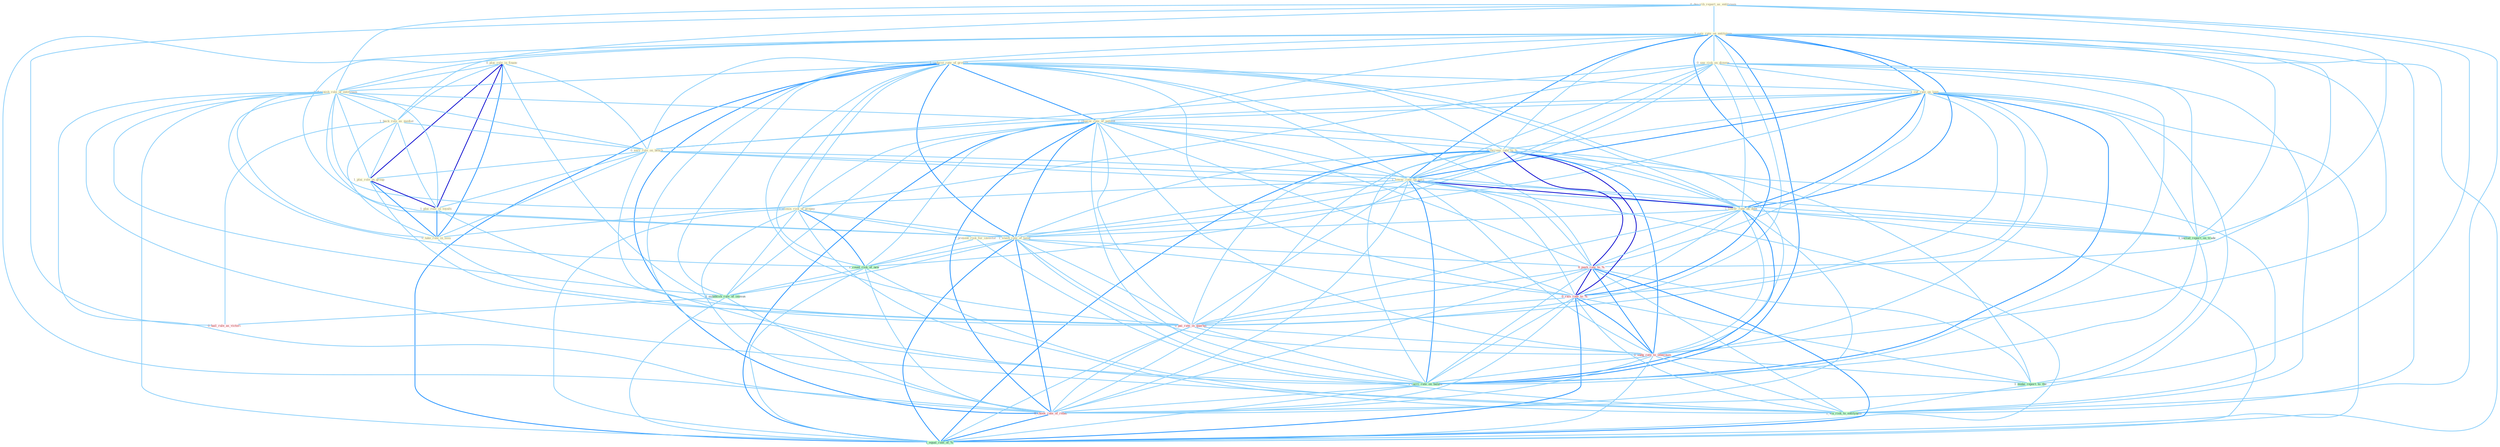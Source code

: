 Graph G{ 
    node
    [shape=polygon,style=filled,width=.5,height=.06,color="#BDFCC9",fixedsize=true,fontsize=4,
    fontcolor="#2f4f4f"];
    {node
    [color="#ffffe0", fontcolor="#8b7d6b"] "0_describ_report_as_entitynam " "1_rais_rate_on_entitynam " "0_plai_role_in_financ " "1_underst_rate_of_growth " "0_see_risk_on_dimens " "1_diminish_role_of_entitynam " "1_back_role_as_mediat " "1_cut_rate_on_loan " "0_serv_role_on_bench " "1_improv_rate_of_patient " "0_increas_rate_to_% " "1_lower_rate_on_issu " "1_elimin_risk_of_prepay " "1_present_risk_for_investor " "1_plai_role_in_group " "1_plai_role_in_loyalti " "1_lower_rate_on_debt " "1_slash_rate_of_taxat " "0_take_role_in_issu "}
{node [color="#fff0f5", fontcolor="#b22222"] "0_push_rate_to_% " "0_rais_rate_to_% " "0_pai_rate_in_quarter " "0_nudg_rate_to_othernum " "0_choos_rate_of_rebat " "0_hail_rule_as_victori "}
edge [color="#B0E2FF"];

	"0_describ_report_as_entitynam " -- "1_rais_rate_on_entitynam " [w="1", color="#87cefa" ];
	"0_describ_report_as_entitynam " -- "1_diminish_role_of_entitynam " [w="1", color="#87cefa" ];
	"0_describ_report_as_entitynam " -- "1_back_role_as_mediat " [w="1", color="#87cefa" ];
	"0_describ_report_as_entitynam " -- "1_includ_report_on_trade " [w="1", color="#87cefa" ];
	"0_describ_report_as_entitynam " -- "1_make_report_to_the " [w="1", color="#87cefa" ];
	"0_describ_report_as_entitynam " -- "1_wa_risk_to_entitynam " [w="1", color="#87cefa" ];
	"0_describ_report_as_entitynam " -- "0_hail_rule_as_victori " [w="1", color="#87cefa" ];
	"1_rais_rate_on_entitynam " -- "1_underst_rate_of_growth " [w="1", color="#87cefa" ];
	"1_rais_rate_on_entitynam " -- "0_see_risk_on_dimens " [w="1", color="#87cefa" ];
	"1_rais_rate_on_entitynam " -- "1_diminish_role_of_entitynam " [w="1", color="#87cefa" ];
	"1_rais_rate_on_entitynam " -- "1_cut_rate_on_loan " [w="2", color="#1e90ff" , len=0.8];
	"1_rais_rate_on_entitynam " -- "0_serv_role_on_bench " [w="1", color="#87cefa" ];
	"1_rais_rate_on_entitynam " -- "1_improv_rate_of_patient " [w="1", color="#87cefa" ];
	"1_rais_rate_on_entitynam " -- "0_increas_rate_to_% " [w="1", color="#87cefa" ];
	"1_rais_rate_on_entitynam " -- "1_lower_rate_on_issu " [w="2", color="#1e90ff" , len=0.8];
	"1_rais_rate_on_entitynam " -- "1_lower_rate_on_debt " [w="2", color="#1e90ff" , len=0.8];
	"1_rais_rate_on_entitynam " -- "1_slash_rate_of_taxat " [w="1", color="#87cefa" ];
	"1_rais_rate_on_entitynam " -- "0_push_rate_to_% " [w="1", color="#87cefa" ];
	"1_rais_rate_on_entitynam " -- "0_rais_rate_to_% " [w="2", color="#1e90ff" , len=0.8];
	"1_rais_rate_on_entitynam " -- "0_pai_rate_in_quarter " [w="1", color="#87cefa" ];
	"1_rais_rate_on_entitynam " -- "0_nudg_rate_to_othernum " [w="1", color="#87cefa" ];
	"1_rais_rate_on_entitynam " -- "1_includ_report_on_trade " [w="1", color="#87cefa" ];
	"1_rais_rate_on_entitynam " -- "1_carri_rate_on_balanc " [w="2", color="#1e90ff" , len=0.8];
	"1_rais_rate_on_entitynam " -- "0_choos_rate_of_rebat " [w="1", color="#87cefa" ];
	"1_rais_rate_on_entitynam " -- "1_wa_risk_to_entitynam " [w="1", color="#87cefa" ];
	"1_rais_rate_on_entitynam " -- "1_equal_rate_of_% " [w="1", color="#87cefa" ];
	"0_plai_role_in_financ " -- "1_diminish_role_of_entitynam " [w="1", color="#87cefa" ];
	"0_plai_role_in_financ " -- "1_back_role_as_mediat " [w="1", color="#87cefa" ];
	"0_plai_role_in_financ " -- "0_serv_role_on_bench " [w="1", color="#87cefa" ];
	"0_plai_role_in_financ " -- "1_plai_role_in_group " [w="3", color="#0000cd" , len=0.6];
	"0_plai_role_in_financ " -- "1_plai_role_in_loyalti " [w="3", color="#0000cd" , len=0.6];
	"0_plai_role_in_financ " -- "0_take_role_in_issu " [w="2", color="#1e90ff" , len=0.8];
	"0_plai_role_in_financ " -- "0_pai_rate_in_quarter " [w="1", color="#87cefa" ];
	"1_underst_rate_of_growth " -- "1_diminish_role_of_entitynam " [w="1", color="#87cefa" ];
	"1_underst_rate_of_growth " -- "1_cut_rate_on_loan " [w="1", color="#87cefa" ];
	"1_underst_rate_of_growth " -- "1_improv_rate_of_patient " [w="2", color="#1e90ff" , len=0.8];
	"1_underst_rate_of_growth " -- "0_increas_rate_to_% " [w="1", color="#87cefa" ];
	"1_underst_rate_of_growth " -- "1_lower_rate_on_issu " [w="1", color="#87cefa" ];
	"1_underst_rate_of_growth " -- "1_elimin_risk_of_prepay " [w="1", color="#87cefa" ];
	"1_underst_rate_of_growth " -- "1_lower_rate_on_debt " [w="1", color="#87cefa" ];
	"1_underst_rate_of_growth " -- "1_slash_rate_of_taxat " [w="2", color="#1e90ff" , len=0.8];
	"1_underst_rate_of_growth " -- "1_count_risk_of_new " [w="1", color="#87cefa" ];
	"1_underst_rate_of_growth " -- "0_push_rate_to_% " [w="1", color="#87cefa" ];
	"1_underst_rate_of_growth " -- "0_rais_rate_to_% " [w="1", color="#87cefa" ];
	"1_underst_rate_of_growth " -- "1_establish_rule_of_immun " [w="1", color="#87cefa" ];
	"1_underst_rate_of_growth " -- "0_pai_rate_in_quarter " [w="1", color="#87cefa" ];
	"1_underst_rate_of_growth " -- "0_nudg_rate_to_othernum " [w="1", color="#87cefa" ];
	"1_underst_rate_of_growth " -- "1_carri_rate_on_balanc " [w="1", color="#87cefa" ];
	"1_underst_rate_of_growth " -- "0_choos_rate_of_rebat " [w="2", color="#1e90ff" , len=0.8];
	"1_underst_rate_of_growth " -- "1_equal_rate_of_% " [w="2", color="#1e90ff" , len=0.8];
	"0_see_risk_on_dimens " -- "1_cut_rate_on_loan " [w="1", color="#87cefa" ];
	"0_see_risk_on_dimens " -- "0_serv_role_on_bench " [w="1", color="#87cefa" ];
	"0_see_risk_on_dimens " -- "1_lower_rate_on_issu " [w="1", color="#87cefa" ];
	"0_see_risk_on_dimens " -- "1_elimin_risk_of_prepay " [w="1", color="#87cefa" ];
	"0_see_risk_on_dimens " -- "1_present_risk_for_investor " [w="1", color="#87cefa" ];
	"0_see_risk_on_dimens " -- "1_lower_rate_on_debt " [w="1", color="#87cefa" ];
	"0_see_risk_on_dimens " -- "1_count_risk_of_new " [w="1", color="#87cefa" ];
	"0_see_risk_on_dimens " -- "1_includ_report_on_trade " [w="1", color="#87cefa" ];
	"0_see_risk_on_dimens " -- "1_carri_rate_on_balanc " [w="1", color="#87cefa" ];
	"0_see_risk_on_dimens " -- "1_wa_risk_to_entitynam " [w="1", color="#87cefa" ];
	"1_diminish_role_of_entitynam " -- "1_back_role_as_mediat " [w="1", color="#87cefa" ];
	"1_diminish_role_of_entitynam " -- "0_serv_role_on_bench " [w="1", color="#87cefa" ];
	"1_diminish_role_of_entitynam " -- "1_improv_rate_of_patient " [w="1", color="#87cefa" ];
	"1_diminish_role_of_entitynam " -- "1_elimin_risk_of_prepay " [w="1", color="#87cefa" ];
	"1_diminish_role_of_entitynam " -- "1_plai_role_in_group " [w="1", color="#87cefa" ];
	"1_diminish_role_of_entitynam " -- "1_plai_role_in_loyalti " [w="1", color="#87cefa" ];
	"1_diminish_role_of_entitynam " -- "1_slash_rate_of_taxat " [w="1", color="#87cefa" ];
	"1_diminish_role_of_entitynam " -- "0_take_role_in_issu " [w="1", color="#87cefa" ];
	"1_diminish_role_of_entitynam " -- "1_count_risk_of_new " [w="1", color="#87cefa" ];
	"1_diminish_role_of_entitynam " -- "1_establish_rule_of_immun " [w="1", color="#87cefa" ];
	"1_diminish_role_of_entitynam " -- "0_choos_rate_of_rebat " [w="1", color="#87cefa" ];
	"1_diminish_role_of_entitynam " -- "1_wa_risk_to_entitynam " [w="1", color="#87cefa" ];
	"1_diminish_role_of_entitynam " -- "1_equal_rate_of_% " [w="1", color="#87cefa" ];
	"1_back_role_as_mediat " -- "0_serv_role_on_bench " [w="1", color="#87cefa" ];
	"1_back_role_as_mediat " -- "1_plai_role_in_group " [w="1", color="#87cefa" ];
	"1_back_role_as_mediat " -- "1_plai_role_in_loyalti " [w="1", color="#87cefa" ];
	"1_back_role_as_mediat " -- "0_take_role_in_issu " [w="1", color="#87cefa" ];
	"1_back_role_as_mediat " -- "0_hail_rule_as_victori " [w="1", color="#87cefa" ];
	"1_cut_rate_on_loan " -- "0_serv_role_on_bench " [w="1", color="#87cefa" ];
	"1_cut_rate_on_loan " -- "1_improv_rate_of_patient " [w="1", color="#87cefa" ];
	"1_cut_rate_on_loan " -- "0_increas_rate_to_% " [w="1", color="#87cefa" ];
	"1_cut_rate_on_loan " -- "1_lower_rate_on_issu " [w="2", color="#1e90ff" , len=0.8];
	"1_cut_rate_on_loan " -- "1_lower_rate_on_debt " [w="2", color="#1e90ff" , len=0.8];
	"1_cut_rate_on_loan " -- "1_slash_rate_of_taxat " [w="1", color="#87cefa" ];
	"1_cut_rate_on_loan " -- "0_push_rate_to_% " [w="1", color="#87cefa" ];
	"1_cut_rate_on_loan " -- "0_rais_rate_to_% " [w="1", color="#87cefa" ];
	"1_cut_rate_on_loan " -- "0_pai_rate_in_quarter " [w="1", color="#87cefa" ];
	"1_cut_rate_on_loan " -- "0_nudg_rate_to_othernum " [w="1", color="#87cefa" ];
	"1_cut_rate_on_loan " -- "1_includ_report_on_trade " [w="1", color="#87cefa" ];
	"1_cut_rate_on_loan " -- "1_carri_rate_on_balanc " [w="2", color="#1e90ff" , len=0.8];
	"1_cut_rate_on_loan " -- "0_choos_rate_of_rebat " [w="1", color="#87cefa" ];
	"1_cut_rate_on_loan " -- "1_equal_rate_of_% " [w="1", color="#87cefa" ];
	"0_serv_role_on_bench " -- "1_lower_rate_on_issu " [w="1", color="#87cefa" ];
	"0_serv_role_on_bench " -- "1_plai_role_in_group " [w="1", color="#87cefa" ];
	"0_serv_role_on_bench " -- "1_plai_role_in_loyalti " [w="1", color="#87cefa" ];
	"0_serv_role_on_bench " -- "1_lower_rate_on_debt " [w="1", color="#87cefa" ];
	"0_serv_role_on_bench " -- "0_take_role_in_issu " [w="1", color="#87cefa" ];
	"0_serv_role_on_bench " -- "1_includ_report_on_trade " [w="1", color="#87cefa" ];
	"0_serv_role_on_bench " -- "1_carri_rate_on_balanc " [w="1", color="#87cefa" ];
	"1_improv_rate_of_patient " -- "0_increas_rate_to_% " [w="1", color="#87cefa" ];
	"1_improv_rate_of_patient " -- "1_lower_rate_on_issu " [w="1", color="#87cefa" ];
	"1_improv_rate_of_patient " -- "1_elimin_risk_of_prepay " [w="1", color="#87cefa" ];
	"1_improv_rate_of_patient " -- "1_lower_rate_on_debt " [w="1", color="#87cefa" ];
	"1_improv_rate_of_patient " -- "1_slash_rate_of_taxat " [w="2", color="#1e90ff" , len=0.8];
	"1_improv_rate_of_patient " -- "1_count_risk_of_new " [w="1", color="#87cefa" ];
	"1_improv_rate_of_patient " -- "0_push_rate_to_% " [w="1", color="#87cefa" ];
	"1_improv_rate_of_patient " -- "0_rais_rate_to_% " [w="1", color="#87cefa" ];
	"1_improv_rate_of_patient " -- "1_establish_rule_of_immun " [w="1", color="#87cefa" ];
	"1_improv_rate_of_patient " -- "0_pai_rate_in_quarter " [w="1", color="#87cefa" ];
	"1_improv_rate_of_patient " -- "0_nudg_rate_to_othernum " [w="1", color="#87cefa" ];
	"1_improv_rate_of_patient " -- "1_carri_rate_on_balanc " [w="1", color="#87cefa" ];
	"1_improv_rate_of_patient " -- "0_choos_rate_of_rebat " [w="2", color="#1e90ff" , len=0.8];
	"1_improv_rate_of_patient " -- "1_equal_rate_of_% " [w="2", color="#1e90ff" , len=0.8];
	"0_increas_rate_to_% " -- "1_lower_rate_on_issu " [w="1", color="#87cefa" ];
	"0_increas_rate_to_% " -- "1_lower_rate_on_debt " [w="1", color="#87cefa" ];
	"0_increas_rate_to_% " -- "1_slash_rate_of_taxat " [w="1", color="#87cefa" ];
	"0_increas_rate_to_% " -- "0_push_rate_to_% " [w="3", color="#0000cd" , len=0.6];
	"0_increas_rate_to_% " -- "0_rais_rate_to_% " [w="3", color="#0000cd" , len=0.6];
	"0_increas_rate_to_% " -- "0_pai_rate_in_quarter " [w="1", color="#87cefa" ];
	"0_increas_rate_to_% " -- "0_nudg_rate_to_othernum " [w="2", color="#1e90ff" , len=0.8];
	"0_increas_rate_to_% " -- "1_carri_rate_on_balanc " [w="1", color="#87cefa" ];
	"0_increas_rate_to_% " -- "1_make_report_to_the " [w="1", color="#87cefa" ];
	"0_increas_rate_to_% " -- "0_choos_rate_of_rebat " [w="1", color="#87cefa" ];
	"0_increas_rate_to_% " -- "1_wa_risk_to_entitynam " [w="1", color="#87cefa" ];
	"0_increas_rate_to_% " -- "1_equal_rate_of_% " [w="2", color="#1e90ff" , len=0.8];
	"1_lower_rate_on_issu " -- "1_lower_rate_on_debt " [w="3", color="#0000cd" , len=0.6];
	"1_lower_rate_on_issu " -- "1_slash_rate_of_taxat " [w="1", color="#87cefa" ];
	"1_lower_rate_on_issu " -- "0_take_role_in_issu " [w="1", color="#87cefa" ];
	"1_lower_rate_on_issu " -- "0_push_rate_to_% " [w="1", color="#87cefa" ];
	"1_lower_rate_on_issu " -- "0_rais_rate_to_% " [w="1", color="#87cefa" ];
	"1_lower_rate_on_issu " -- "0_pai_rate_in_quarter " [w="1", color="#87cefa" ];
	"1_lower_rate_on_issu " -- "0_nudg_rate_to_othernum " [w="1", color="#87cefa" ];
	"1_lower_rate_on_issu " -- "1_includ_report_on_trade " [w="1", color="#87cefa" ];
	"1_lower_rate_on_issu " -- "1_carri_rate_on_balanc " [w="2", color="#1e90ff" , len=0.8];
	"1_lower_rate_on_issu " -- "0_choos_rate_of_rebat " [w="1", color="#87cefa" ];
	"1_lower_rate_on_issu " -- "1_equal_rate_of_% " [w="1", color="#87cefa" ];
	"1_elimin_risk_of_prepay " -- "1_present_risk_for_investor " [w="1", color="#87cefa" ];
	"1_elimin_risk_of_prepay " -- "1_slash_rate_of_taxat " [w="1", color="#87cefa" ];
	"1_elimin_risk_of_prepay " -- "1_count_risk_of_new " [w="2", color="#1e90ff" , len=0.8];
	"1_elimin_risk_of_prepay " -- "1_establish_rule_of_immun " [w="1", color="#87cefa" ];
	"1_elimin_risk_of_prepay " -- "0_choos_rate_of_rebat " [w="1", color="#87cefa" ];
	"1_elimin_risk_of_prepay " -- "1_wa_risk_to_entitynam " [w="1", color="#87cefa" ];
	"1_elimin_risk_of_prepay " -- "1_equal_rate_of_% " [w="1", color="#87cefa" ];
	"1_present_risk_for_investor " -- "1_count_risk_of_new " [w="1", color="#87cefa" ];
	"1_present_risk_for_investor " -- "1_wa_risk_to_entitynam " [w="1", color="#87cefa" ];
	"1_plai_role_in_group " -- "1_plai_role_in_loyalti " [w="3", color="#0000cd" , len=0.6];
	"1_plai_role_in_group " -- "0_take_role_in_issu " [w="2", color="#1e90ff" , len=0.8];
	"1_plai_role_in_group " -- "0_pai_rate_in_quarter " [w="1", color="#87cefa" ];
	"1_plai_role_in_loyalti " -- "0_take_role_in_issu " [w="2", color="#1e90ff" , len=0.8];
	"1_plai_role_in_loyalti " -- "0_pai_rate_in_quarter " [w="1", color="#87cefa" ];
	"1_lower_rate_on_debt " -- "1_slash_rate_of_taxat " [w="1", color="#87cefa" ];
	"1_lower_rate_on_debt " -- "0_push_rate_to_% " [w="1", color="#87cefa" ];
	"1_lower_rate_on_debt " -- "0_rais_rate_to_% " [w="1", color="#87cefa" ];
	"1_lower_rate_on_debt " -- "0_pai_rate_in_quarter " [w="1", color="#87cefa" ];
	"1_lower_rate_on_debt " -- "0_nudg_rate_to_othernum " [w="1", color="#87cefa" ];
	"1_lower_rate_on_debt " -- "1_includ_report_on_trade " [w="1", color="#87cefa" ];
	"1_lower_rate_on_debt " -- "1_carri_rate_on_balanc " [w="2", color="#1e90ff" , len=0.8];
	"1_lower_rate_on_debt " -- "0_choos_rate_of_rebat " [w="1", color="#87cefa" ];
	"1_lower_rate_on_debt " -- "1_equal_rate_of_% " [w="1", color="#87cefa" ];
	"1_slash_rate_of_taxat " -- "1_count_risk_of_new " [w="1", color="#87cefa" ];
	"1_slash_rate_of_taxat " -- "0_push_rate_to_% " [w="1", color="#87cefa" ];
	"1_slash_rate_of_taxat " -- "0_rais_rate_to_% " [w="1", color="#87cefa" ];
	"1_slash_rate_of_taxat " -- "1_establish_rule_of_immun " [w="1", color="#87cefa" ];
	"1_slash_rate_of_taxat " -- "0_pai_rate_in_quarter " [w="1", color="#87cefa" ];
	"1_slash_rate_of_taxat " -- "0_nudg_rate_to_othernum " [w="1", color="#87cefa" ];
	"1_slash_rate_of_taxat " -- "1_carri_rate_on_balanc " [w="1", color="#87cefa" ];
	"1_slash_rate_of_taxat " -- "0_choos_rate_of_rebat " [w="2", color="#1e90ff" , len=0.8];
	"1_slash_rate_of_taxat " -- "1_equal_rate_of_% " [w="2", color="#1e90ff" , len=0.8];
	"0_take_role_in_issu " -- "0_pai_rate_in_quarter " [w="1", color="#87cefa" ];
	"1_count_risk_of_new " -- "1_establish_rule_of_immun " [w="1", color="#87cefa" ];
	"1_count_risk_of_new " -- "0_choos_rate_of_rebat " [w="1", color="#87cefa" ];
	"1_count_risk_of_new " -- "1_wa_risk_to_entitynam " [w="1", color="#87cefa" ];
	"1_count_risk_of_new " -- "1_equal_rate_of_% " [w="1", color="#87cefa" ];
	"0_push_rate_to_% " -- "0_rais_rate_to_% " [w="3", color="#0000cd" , len=0.6];
	"0_push_rate_to_% " -- "0_pai_rate_in_quarter " [w="1", color="#87cefa" ];
	"0_push_rate_to_% " -- "0_nudg_rate_to_othernum " [w="2", color="#1e90ff" , len=0.8];
	"0_push_rate_to_% " -- "1_carri_rate_on_balanc " [w="1", color="#87cefa" ];
	"0_push_rate_to_% " -- "1_make_report_to_the " [w="1", color="#87cefa" ];
	"0_push_rate_to_% " -- "0_choos_rate_of_rebat " [w="1", color="#87cefa" ];
	"0_push_rate_to_% " -- "1_wa_risk_to_entitynam " [w="1", color="#87cefa" ];
	"0_push_rate_to_% " -- "1_equal_rate_of_% " [w="2", color="#1e90ff" , len=0.8];
	"0_rais_rate_to_% " -- "0_pai_rate_in_quarter " [w="1", color="#87cefa" ];
	"0_rais_rate_to_% " -- "0_nudg_rate_to_othernum " [w="2", color="#1e90ff" , len=0.8];
	"0_rais_rate_to_% " -- "1_carri_rate_on_balanc " [w="1", color="#87cefa" ];
	"0_rais_rate_to_% " -- "1_make_report_to_the " [w="1", color="#87cefa" ];
	"0_rais_rate_to_% " -- "0_choos_rate_of_rebat " [w="1", color="#87cefa" ];
	"0_rais_rate_to_% " -- "1_wa_risk_to_entitynam " [w="1", color="#87cefa" ];
	"0_rais_rate_to_% " -- "1_equal_rate_of_% " [w="2", color="#1e90ff" , len=0.8];
	"1_establish_rule_of_immun " -- "0_choos_rate_of_rebat " [w="1", color="#87cefa" ];
	"1_establish_rule_of_immun " -- "0_hail_rule_as_victori " [w="1", color="#87cefa" ];
	"1_establish_rule_of_immun " -- "1_equal_rate_of_% " [w="1", color="#87cefa" ];
	"0_pai_rate_in_quarter " -- "0_nudg_rate_to_othernum " [w="1", color="#87cefa" ];
	"0_pai_rate_in_quarter " -- "1_carri_rate_on_balanc " [w="1", color="#87cefa" ];
	"0_pai_rate_in_quarter " -- "0_choos_rate_of_rebat " [w="1", color="#87cefa" ];
	"0_pai_rate_in_quarter " -- "1_equal_rate_of_% " [w="1", color="#87cefa" ];
	"0_nudg_rate_to_othernum " -- "1_carri_rate_on_balanc " [w="1", color="#87cefa" ];
	"0_nudg_rate_to_othernum " -- "1_make_report_to_the " [w="1", color="#87cefa" ];
	"0_nudg_rate_to_othernum " -- "0_choos_rate_of_rebat " [w="1", color="#87cefa" ];
	"0_nudg_rate_to_othernum " -- "1_wa_risk_to_entitynam " [w="1", color="#87cefa" ];
	"0_nudg_rate_to_othernum " -- "1_equal_rate_of_% " [w="1", color="#87cefa" ];
	"1_includ_report_on_trade " -- "1_carri_rate_on_balanc " [w="1", color="#87cefa" ];
	"1_includ_report_on_trade " -- "1_make_report_to_the " [w="1", color="#87cefa" ];
	"1_carri_rate_on_balanc " -- "0_choos_rate_of_rebat " [w="1", color="#87cefa" ];
	"1_carri_rate_on_balanc " -- "1_equal_rate_of_% " [w="1", color="#87cefa" ];
	"1_make_report_to_the " -- "1_wa_risk_to_entitynam " [w="1", color="#87cefa" ];
	"0_choos_rate_of_rebat " -- "1_equal_rate_of_% " [w="2", color="#1e90ff" , len=0.8];
}